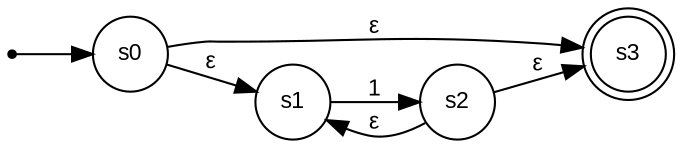 digraph finite_state_machine {
	rankdir=LR;
	edge [fontname=arial,fontsize=11]
	node [fontname=arial,fontsize=11,shape=doublecircle];s3;
	node [shape=circle,size=8]
	start [shape=point]
	start -> s0
	s0 -> s1 [label=ε]
	s0 -> s3 [label=ε]
	s1 -> s2 [label=1]
	s2 -> s1 [label=ε]
	s2 -> s3 [label=ε]
}

